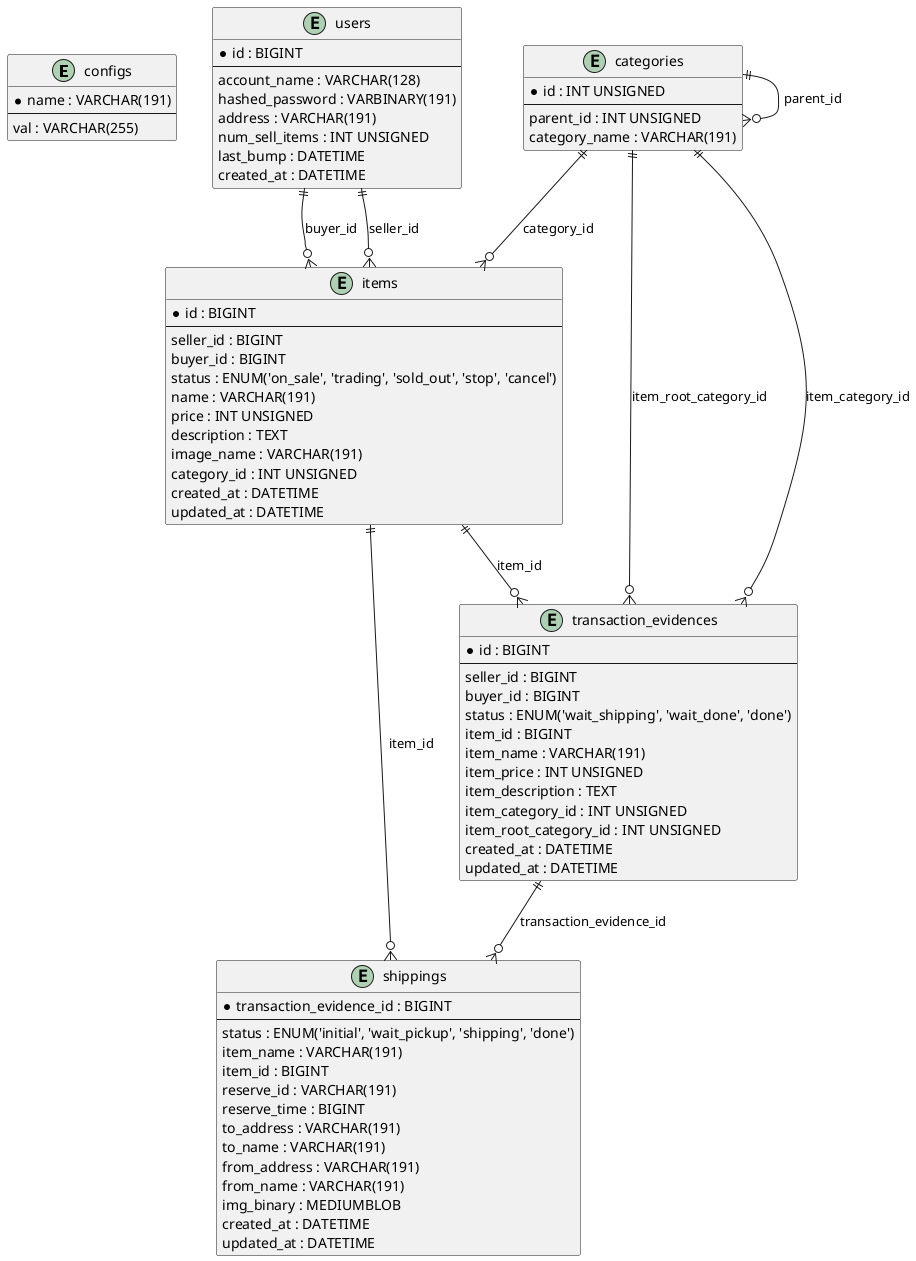 @startuml
entity configs {
  *name : VARCHAR(191)
  --
  val : VARCHAR(255)
}

entity users {
  *id : BIGINT
  --
  account_name : VARCHAR(128)
  hashed_password : VARBINARY(191)
  address : VARCHAR(191)
  num_sell_items : INT UNSIGNED
  last_bump : DATETIME
  created_at : DATETIME
}

entity items {
  *id : BIGINT
  --
  seller_id : BIGINT
  buyer_id : BIGINT
  status : ENUM('on_sale', 'trading', 'sold_out', 'stop', 'cancel')
  name : VARCHAR(191)
  price : INT UNSIGNED
  description : TEXT
  image_name : VARCHAR(191)
  category_id : INT UNSIGNED
  created_at : DATETIME
  updated_at : DATETIME
}

entity transaction_evidences {
  *id : BIGINT
  --
  seller_id : BIGINT
  buyer_id : BIGINT
  status : ENUM('wait_shipping', 'wait_done', 'done')
  item_id : BIGINT
  item_name : VARCHAR(191)
  item_price : INT UNSIGNED
  item_description : TEXT
  item_category_id : INT UNSIGNED
  item_root_category_id : INT UNSIGNED
  created_at : DATETIME
  updated_at : DATETIME
}

entity shippings {
  *transaction_evidence_id : BIGINT
  --
  status : ENUM('initial', 'wait_pickup', 'shipping', 'done')
  item_name : VARCHAR(191)
  item_id : BIGINT
  reserve_id : VARCHAR(191)
  reserve_time : BIGINT
  to_address : VARCHAR(191)
  to_name : VARCHAR(191)
  from_address : VARCHAR(191)
  from_name : VARCHAR(191)
  img_binary : MEDIUMBLOB
  created_at : DATETIME
  updated_at : DATETIME
}

entity categories {
  *id : INT UNSIGNED
  --
  parent_id : INT UNSIGNED
  category_name : VARCHAR(191)
}

users ||--o{ items : "seller_id"
users ||--o{ items : "buyer_id"
items ||--o{ transaction_evidences : "item_id"
items ||--o{ shippings : "item_id"
transaction_evidences ||--o{ shippings : "transaction_evidence_id"
categories ||--o{ items : "category_id"
categories ||--o{ transaction_evidences : "item_category_id"
categories ||--o{ transaction_evidences : "item_root_category_id"
categories ||--o{ categories : "parent_id"

@enduml
